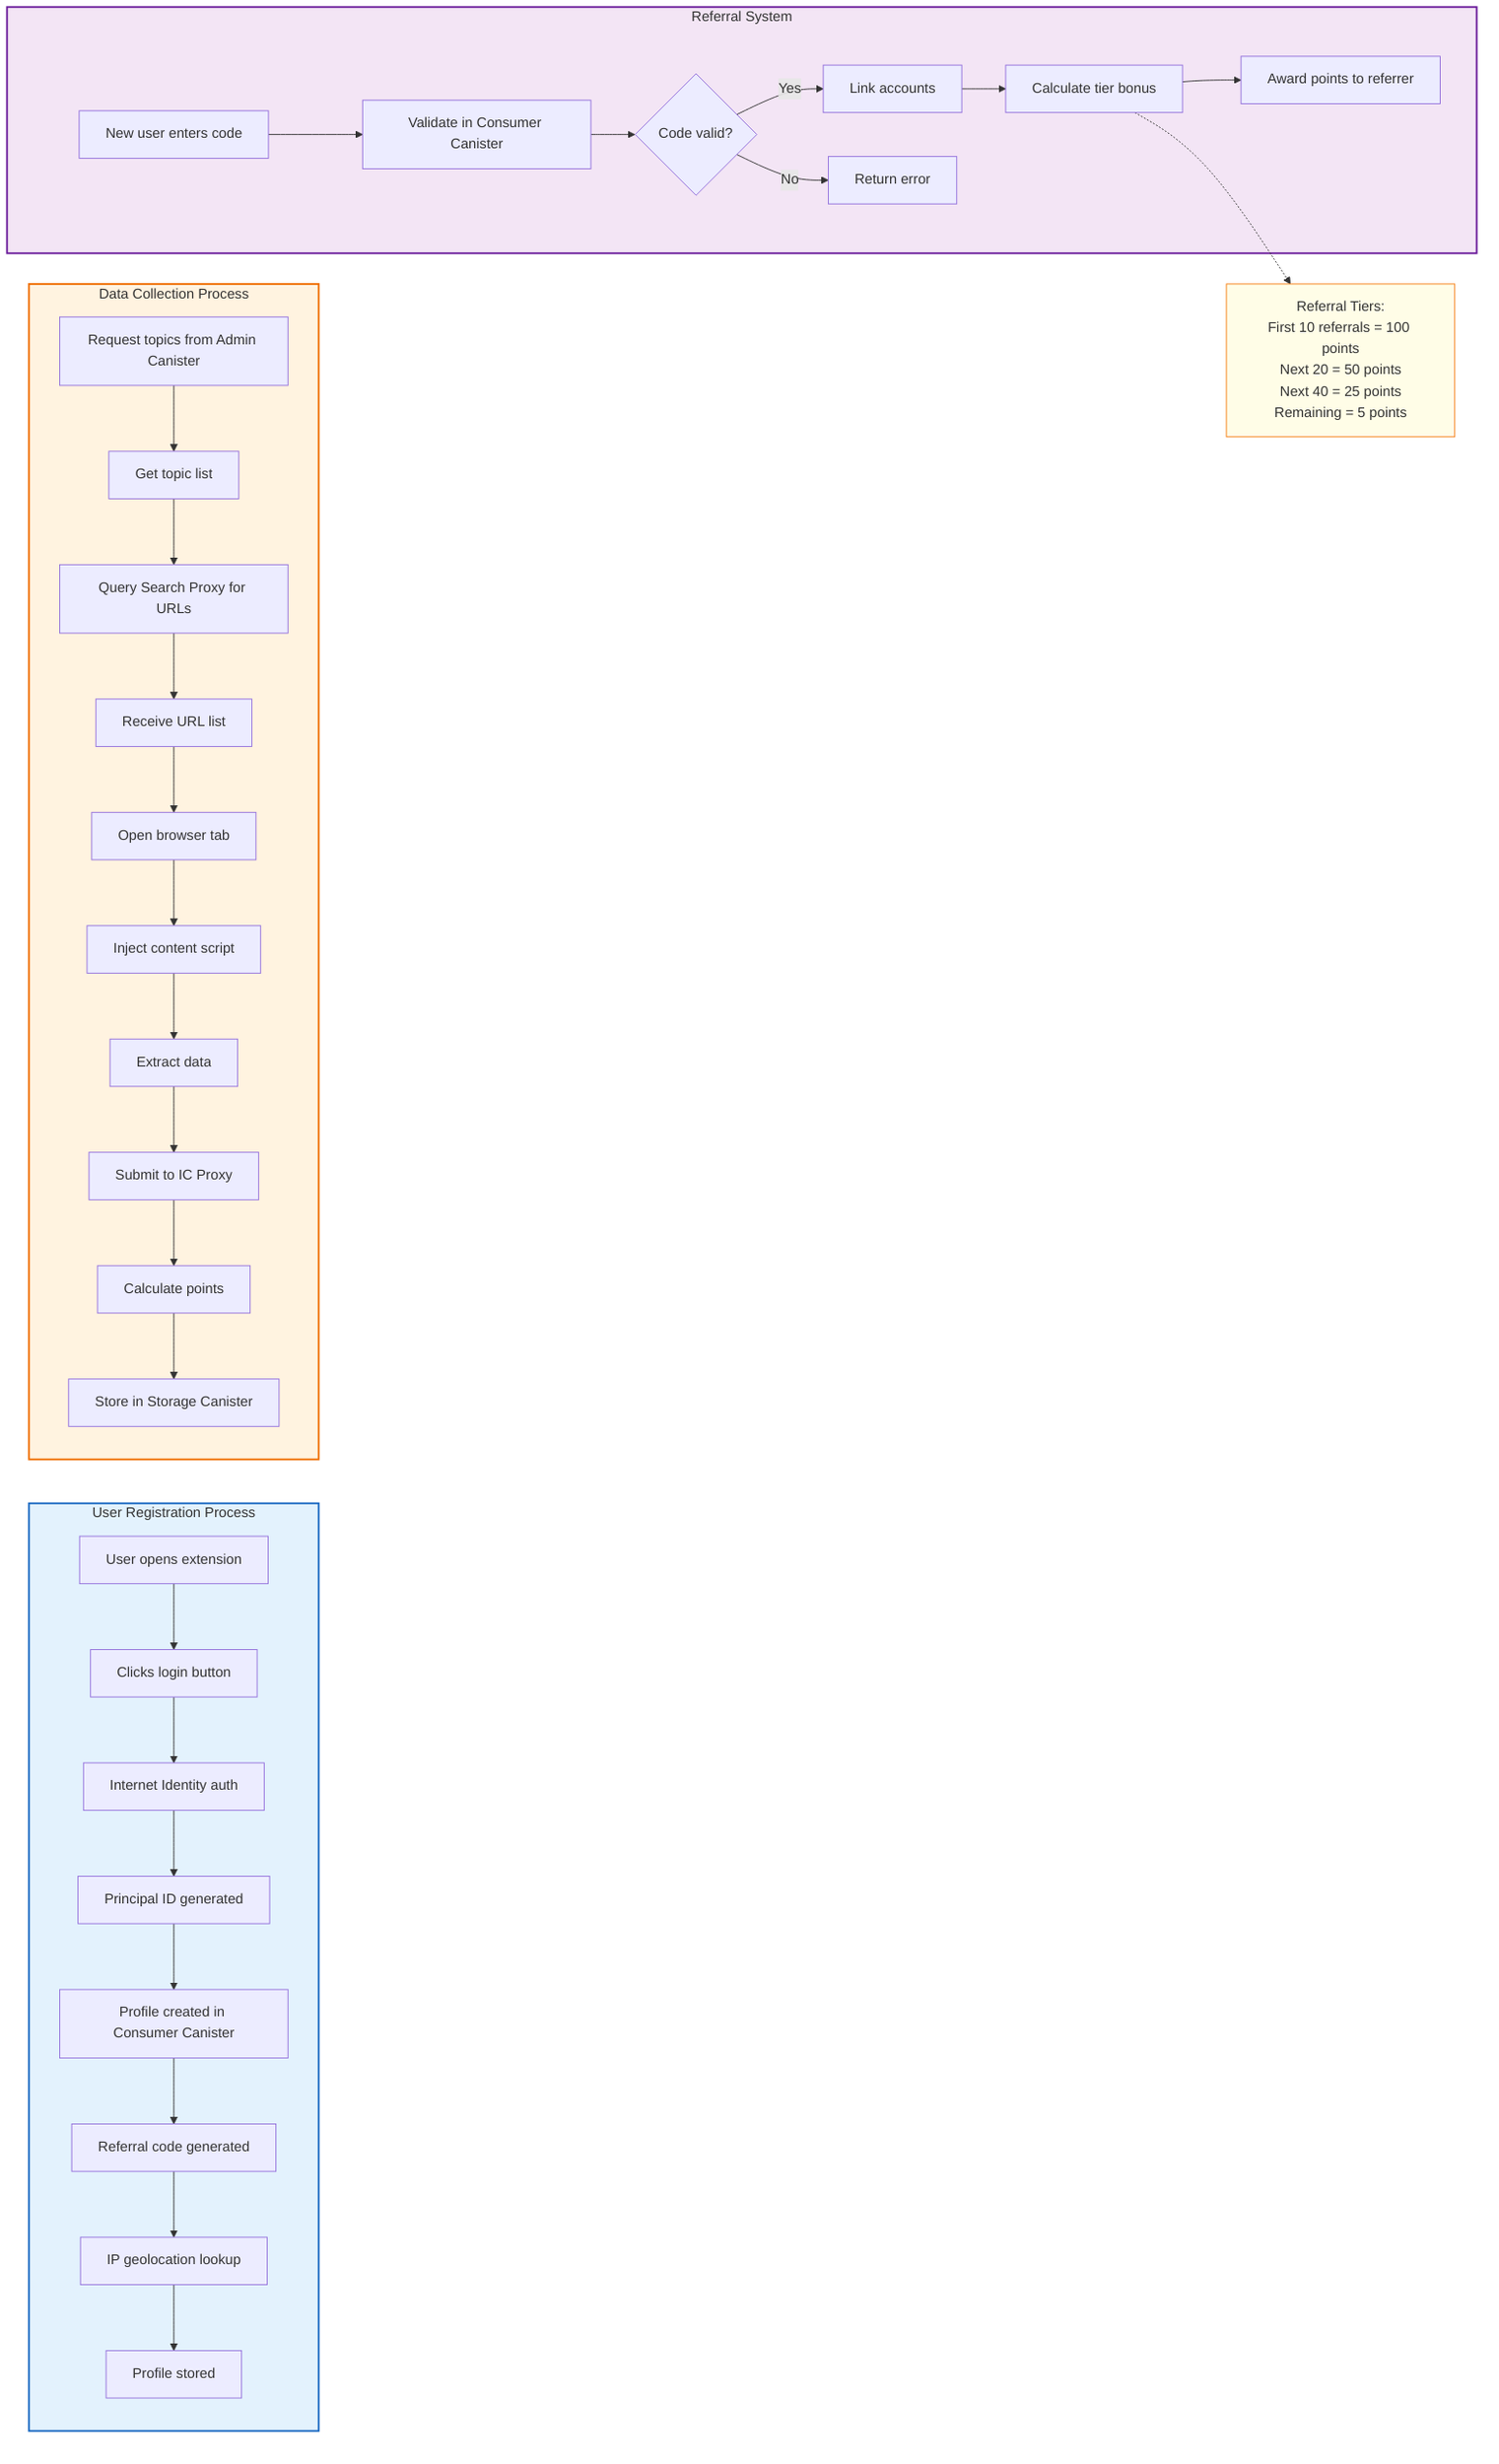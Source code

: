 graph LR
    %% RhinoSpider Data Flow Diagrams v5.5.0
    
    subgraph user_registration["User Registration Process"]
        reg1[User opens extension]
        reg2[Clicks login button]
        reg3[Internet Identity auth]
        reg4[Principal ID generated]
        reg5[Profile created in Consumer Canister]
        reg6[Referral code generated]
        reg7[IP geolocation lookup]
        reg8[Profile stored]
        
        reg1 --> reg2
        reg2 --> reg3
        reg3 --> reg4
        reg4 --> reg5
        reg5 --> reg6
        reg6 --> reg7
        reg7 --> reg8
    end
    
    subgraph data_collection["Data Collection Process"]
        col1[Request topics from Admin Canister]
        col2[Get topic list]
        col3[Query Search Proxy for URLs]
        col4[Receive URL list]
        col5[Open browser tab]
        col6[Inject content script]
        col7[Extract data]
        col8[Submit to IC Proxy]
        col9[Calculate points]
        col10[Store in Storage Canister]
        
        col1 --> col2
        col2 --> col3
        col3 --> col4
        col4 --> col5
        col5 --> col6
        col6 --> col7
        col7 --> col8
        col8 --> col9
        col9 --> col10
    end
    
    subgraph referral_system["Referral System"]
        ref1[New user enters code]
        ref2[Validate in Consumer Canister]
        ref3{Code valid?}
        ref4[Link accounts]
        ref5[Calculate tier bonus]
        ref6[Award points to referrer]
        ref7[Return error]
        
        ref1 --> ref2
        ref2 --> ref3
        ref3 -->|Yes| ref4
        ref3 -->|No| ref7
        ref4 --> ref5
        ref5 --> ref6
    end
    
    %% Tier system note
    tier_note[Referral Tiers:<br/>First 10 referrals = 100 points<br/>Next 20 = 50 points<br/>Next 40 = 25 points<br/>Remaining = 5 points]
    
    ref5 -.-> tier_note
    
    style user_registration fill:#e3f2fd,stroke:#1565c0,stroke-width:2px
    style data_collection fill:#fff3e0,stroke:#ef6c00,stroke-width:2px
    style referral_system fill:#f3e5f5,stroke:#6a1b9a,stroke-width:2px
    style tier_note fill:#fffde7,stroke:#f57f17,stroke-width:1px